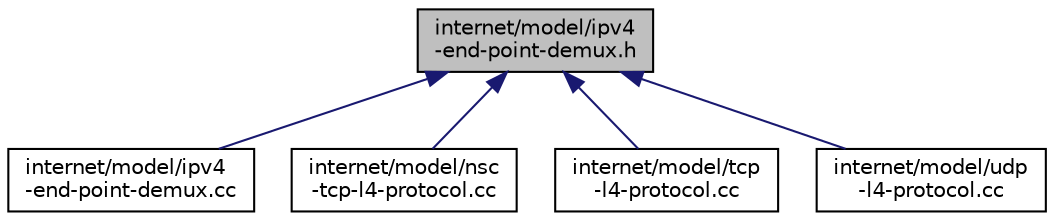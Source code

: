 digraph "internet/model/ipv4-end-point-demux.h"
{
  edge [fontname="Helvetica",fontsize="10",labelfontname="Helvetica",labelfontsize="10"];
  node [fontname="Helvetica",fontsize="10",shape=record];
  Node1 [label="internet/model/ipv4\l-end-point-demux.h",height=0.2,width=0.4,color="black", fillcolor="grey75", style="filled", fontcolor="black"];
  Node1 -> Node2 [dir="back",color="midnightblue",fontsize="10",style="solid"];
  Node2 [label="internet/model/ipv4\l-end-point-demux.cc",height=0.2,width=0.4,color="black", fillcolor="white", style="filled",URL="$d5/d8e/ipv4-end-point-demux_8cc.html"];
  Node1 -> Node3 [dir="back",color="midnightblue",fontsize="10",style="solid"];
  Node3 [label="internet/model/nsc\l-tcp-l4-protocol.cc",height=0.2,width=0.4,color="black", fillcolor="white", style="filled",URL="$dc/d87/nsc-tcp-l4-protocol_8cc.html"];
  Node1 -> Node4 [dir="back",color="midnightblue",fontsize="10",style="solid"];
  Node4 [label="internet/model/tcp\l-l4-protocol.cc",height=0.2,width=0.4,color="black", fillcolor="white", style="filled",URL="$d3/d79/tcp-l4-protocol_8cc.html"];
  Node1 -> Node5 [dir="back",color="midnightblue",fontsize="10",style="solid"];
  Node5 [label="internet/model/udp\l-l4-protocol.cc",height=0.2,width=0.4,color="black", fillcolor="white", style="filled",URL="$df/d75/udp-l4-protocol_8cc.html"];
}
